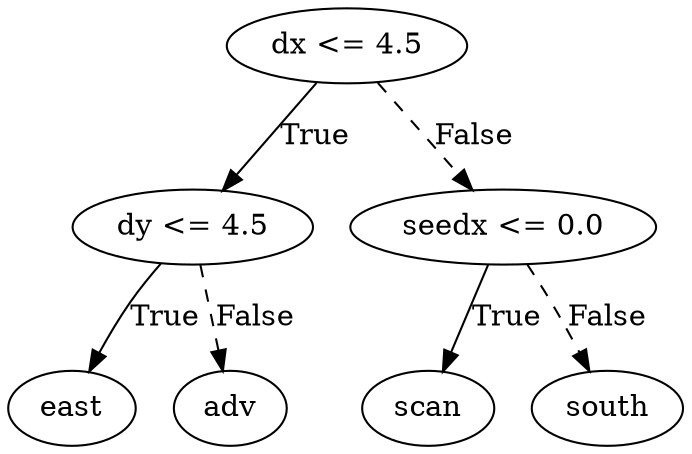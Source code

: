 digraph {
0 [label="dx <= 4.5"];
1 [label="dy <= 4.5"];
2 [label="east"];
1 -> 2 [label="True"];
3 [label="adv"];
1 -> 3 [style="dashed", label="False"];
0 -> 1 [label="True"];
4 [label="seedx <= 0.0"];
5 [label="scan"];
4 -> 5 [label="True"];
6 [label="south"];
4 -> 6 [style="dashed", label="False"];
0 -> 4 [style="dashed", label="False"];

}